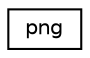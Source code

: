 digraph "Graphical Class Hierarchy"
{
  edge [fontname="Helvetica",fontsize="10",labelfontname="Helvetica",labelfontsize="10"];
  node [fontname="Helvetica",fontsize="10",shape=record];
  rankdir="LR";
  Node1 [label="png",height=0.2,width=0.4,color="black", fillcolor="white", style="filled",URL="$structpng.html"];
}
